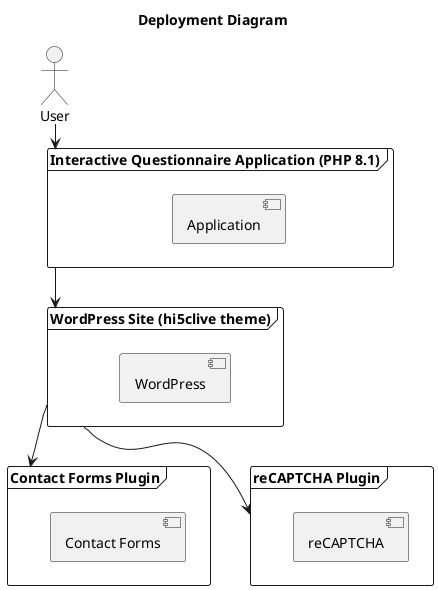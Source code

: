 @startuml RoofDevis

title Deployment Diagram

actor User

frame "Interactive Questionnaire Application (PHP 8.1)" as app {
  [Application]
}

frame "WordPress Site (hi5clive theme)" as site {
  [WordPress]
}

frame "Contact Forms Plugin" as contact {
  [Contact Forms]
}

frame "reCAPTCHA Plugin" as recaptcha {
  [reCAPTCHA]
}

User --> app
app --> site
site --> contact
site --> recaptcha

@enduml
